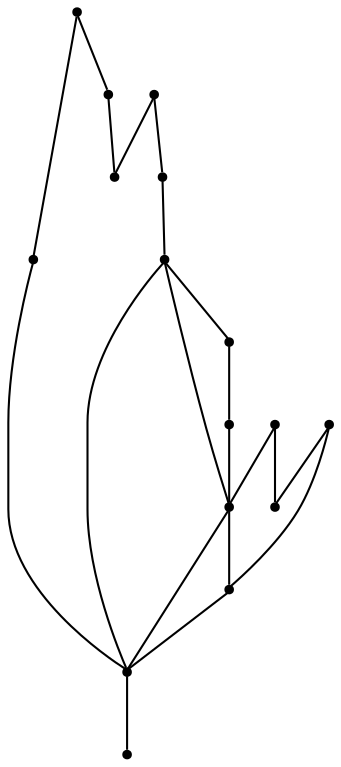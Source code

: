 graph {
  node [shape=point,comment="{\"directed\":false,\"doi\":\"10.1007/978-3-031-49272-3_22\",\"figure\":\"12 (3)\"}"]

  v0 [pos="527.6809410900021,2189.6883442255403"]
  v1 [pos="510.942863944367,2256.644092635094"]
  v2 [pos="460.7265181925734,2139.4726774958663"]
  v3 [pos="310.07334769004217,2290.1209812314755"]
  v4 [pos="490.02076429683643,1929.1875943220443"]
  v5 [pos="414.69211242199566,2004.511221591832"]
  v6 [pos="439.80028529789246,1878.9696384373888"]
  v7 [pos="393.7679302537855,2122.7327229912644"]
  v8 [pos="203.9168679699375,1921.1697018234527"]
  v9 [pos="314.2552876712581,2029.6232835346218"]
  v10 [pos="293.331105503048,2122.7327229912644"]
  v11 [pos="370.67675019305733,1953.0327043639345"]
  v12 [pos="330.5703905594711,2179.1868457471082"]
  v13 [pos="192.89844181939347,2206.4284259054198"]
  v14 [pos="226.37877704912722,2139.4726774958663"]
  v15 [pos="268.32295323391384,1937.0887399165713"]

  v0 -- v1 [id="-1",pos="527.6809410900021,2189.6883442255403 510.942863944367,2256.644092635094 510.942863944367,2256.644092635094 510.942863944367,2256.644092635094"]
  v0 -- v2 [id="-2",pos="527.6809410900021,2189.6883442255403 460.7265181925734,2139.4726774958663 460.7265181925734,2139.4726774958663 460.7265181925734,2139.4726774958663"]
  v13 -- v3 [id="-3",pos="192.89844181939347,2206.4284259054198 310.07334769004217,2290.1209812314755 310.07334769004217,2290.1209812314755 310.07334769004217,2290.1209812314755"]
  v13 -- v14 [id="-4",pos="192.89844181939347,2206.4284259054198 226.37877704912722,2139.4726774958663 226.37877704912722,2139.4726774958663 226.37877704912722,2139.4726774958663"]
  v8 -- v9 [id="-5",pos="203.9168679699375,1921.1697018234527 314.2552876712581,2029.6232835346218 314.2552876712581,2029.6232835346218 314.2552876712581,2029.6232835346218"]
  v8 -- v6 [id="-6",pos="203.9168679699375,1921.1697018234527 439.80028529789246,1878.9696384373888 439.80028529789246,1878.9696384373888 439.80028529789246,1878.9696384373888"]
  v14 -- v10 [id="-8",pos="226.37877704912722,2139.4726774958663 293.331105503048,2122.7327229912644 293.331105503048,2122.7327229912644 293.331105503048,2122.7327229912644"]
  v1 -- v3 [id="-9",pos="510.942863944367,2256.644092635094 310.07334769004217,2290.1209812314755 310.07334769004217,2290.1209812314755 310.07334769004217,2290.1209812314755"]
  v15 -- v12 [id="-10",pos="268.32295323391384,1937.0887399165713 330.5703905594711,2179.1868457471082 330.5703905594711,2179.1868457471082 330.5703905594711,2179.1868457471082"]
  v4 -- v5 [id="-13",pos="490.02076429683643,1929.1875943220443 414.69211242199566,2004.511221591832 414.69211242199566,2004.511221591832 414.69211242199566,2004.511221591832"]
  v10 -- v15 [id="-18",pos="293.331105503048,2122.7327229912644 268.32295323391384,1937.0887399165713 268.32295323391384,1937.0887399165713 268.32295323391384,1937.0887399165713"]
  v4 -- v6 [id="-19",pos="490.02076429683643,1929.1875943220443 439.80028529789246,1878.9696384373888 439.80028529789246,1878.9696384373888 439.80028529789246,1878.9696384373888"]
  v10 -- v9 [id="-20",pos="293.331105503048,2122.7327229912644 314.2552876712581,2029.6232835346218 314.2552876712581,2029.6232835346218 314.2552876712581,2029.6232835346218"]
  v10 -- v7 [id="-24",pos="293.331105503048,2122.7327229912644 393.7679302537855,2122.7327229912644 393.7679302537855,2122.7327229912644 393.7679302537855,2122.7327229912644"]
  v9 -- v7 [id="-28",pos="314.2552876712581,2029.6232835346218 393.7679302537855,2122.7327229912644 393.7679302537855,2122.7327229912644 393.7679302537855,2122.7327229912644"]
  v9 -- v5 [id="-29",pos="314.2552876712581,2029.6232835346218 414.69211242199566,2004.511221591832 414.69211242199566,2004.511221591832 414.69211242199566,2004.511221591832"]
  v2 -- v7 [id="-33",pos="460.7265181925734,2139.4726774958663 393.7679302537855,2122.7327229912644 393.7679302537855,2122.7327229912644 393.7679302537855,2122.7327229912644"]
  v12 -- v9 [id="-37",pos="330.5703905594711,2179.1868457471082 314.2552876712581,2029.6232835346218 314.2552876712581,2029.6232835346218 314.2552876712581,2029.6232835346218"]
  v5 -- v7 [id="-46",pos="414.69211242199566,2004.511221591832 393.7679302537855,2122.7327229912644 393.7679302537855,2122.7327229912644 393.7679302537855,2122.7327229912644"]
  v7 -- v11 [id="-52",pos="393.7679302537855,2122.7327229912644 370.67675019305733,1953.0327043639345 370.67675019305733,1953.0327043639345 370.67675019305733,1953.0327043639345"]
}